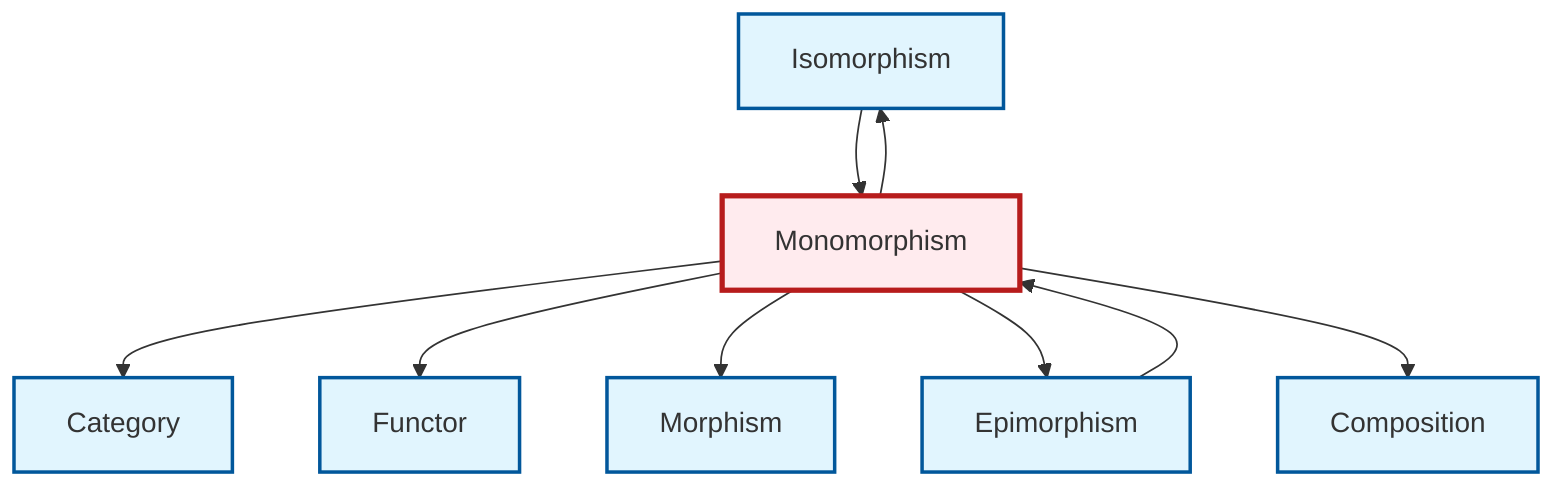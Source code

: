 graph TD
    classDef definition fill:#e1f5fe,stroke:#01579b,stroke-width:2px
    classDef theorem fill:#f3e5f5,stroke:#4a148c,stroke-width:2px
    classDef axiom fill:#fff3e0,stroke:#e65100,stroke-width:2px
    classDef example fill:#e8f5e9,stroke:#1b5e20,stroke-width:2px
    classDef current fill:#ffebee,stroke:#b71c1c,stroke-width:3px
    def-isomorphism["Isomorphism"]:::definition
    def-monomorphism["Monomorphism"]:::definition
    def-epimorphism["Epimorphism"]:::definition
    def-functor["Functor"]:::definition
    def-morphism["Morphism"]:::definition
    def-composition["Composition"]:::definition
    def-category["Category"]:::definition
    def-monomorphism --> def-category
    def-epimorphism --> def-monomorphism
    def-monomorphism --> def-functor
    def-monomorphism --> def-morphism
    def-isomorphism --> def-monomorphism
    def-monomorphism --> def-isomorphism
    def-monomorphism --> def-epimorphism
    def-monomorphism --> def-composition
    class def-monomorphism current